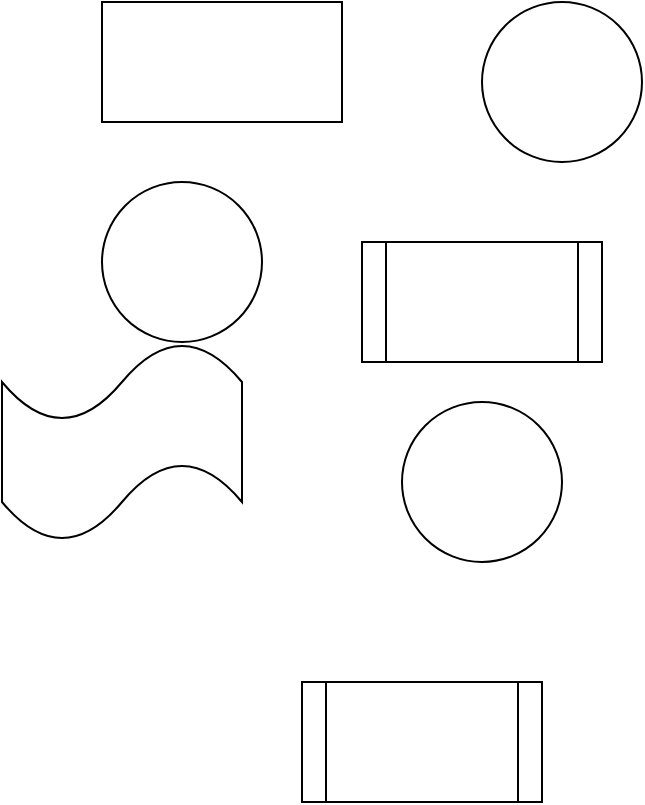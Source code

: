 <mxfile version="10.6.2" type="github"><diagram id="GM3GYLQu8cNCwilAWDid" name="Page-1"><mxGraphModel dx="918" dy="501" grid="1" gridSize="10" guides="1" tooltips="1" connect="1" arrows="1" fold="1" page="1" pageScale="1" pageWidth="827" pageHeight="1169" math="0" shadow="0"><root><mxCell id="0"/><mxCell id="1" parent="0"/><mxCell id="KvpSKsn6OXSo6wr9fEoj-1" value="" style="shape=process;whiteSpace=wrap;html=1;backgroundOutline=1;" parent="1" vertex="1"><mxGeometry x="240" y="150" width="120" height="60" as="geometry"/></mxCell><mxCell id="mxtcbJquAFxNblP6aNCQ-1" value="" style="ellipse;whiteSpace=wrap;html=1;" vertex="1" parent="1"><mxGeometry x="260" y="230" width="80" height="80" as="geometry"/></mxCell><mxCell id="mxtcbJquAFxNblP6aNCQ-2" value="" style="shape=tape;whiteSpace=wrap;html=1;" vertex="1" parent="1"><mxGeometry x="60" y="200" width="120" height="100" as="geometry"/></mxCell><mxCell id="mxtcbJquAFxNblP6aNCQ-3" value="" style="ellipse;whiteSpace=wrap;html=1;aspect=fixed;" vertex="1" parent="1"><mxGeometry x="110" y="120" width="80" height="80" as="geometry"/></mxCell><mxCell id="mxtcbJquAFxNblP6aNCQ-4" value="" style="ellipse;whiteSpace=wrap;html=1;aspect=fixed;" vertex="1" parent="1"><mxGeometry x="300" y="30" width="80" height="80" as="geometry"/></mxCell><mxCell id="mxtcbJquAFxNblP6aNCQ-5" value="" style="shape=process;whiteSpace=wrap;html=1;backgroundOutline=1;" vertex="1" parent="1"><mxGeometry x="210" y="370" width="120" height="60" as="geometry"/></mxCell><mxCell id="mxtcbJquAFxNblP6aNCQ-6" value="" style="rounded=0;whiteSpace=wrap;html=1;" vertex="1" parent="1"><mxGeometry x="110" y="30" width="120" height="60" as="geometry"/></mxCell></root></mxGraphModel></diagram></mxfile>